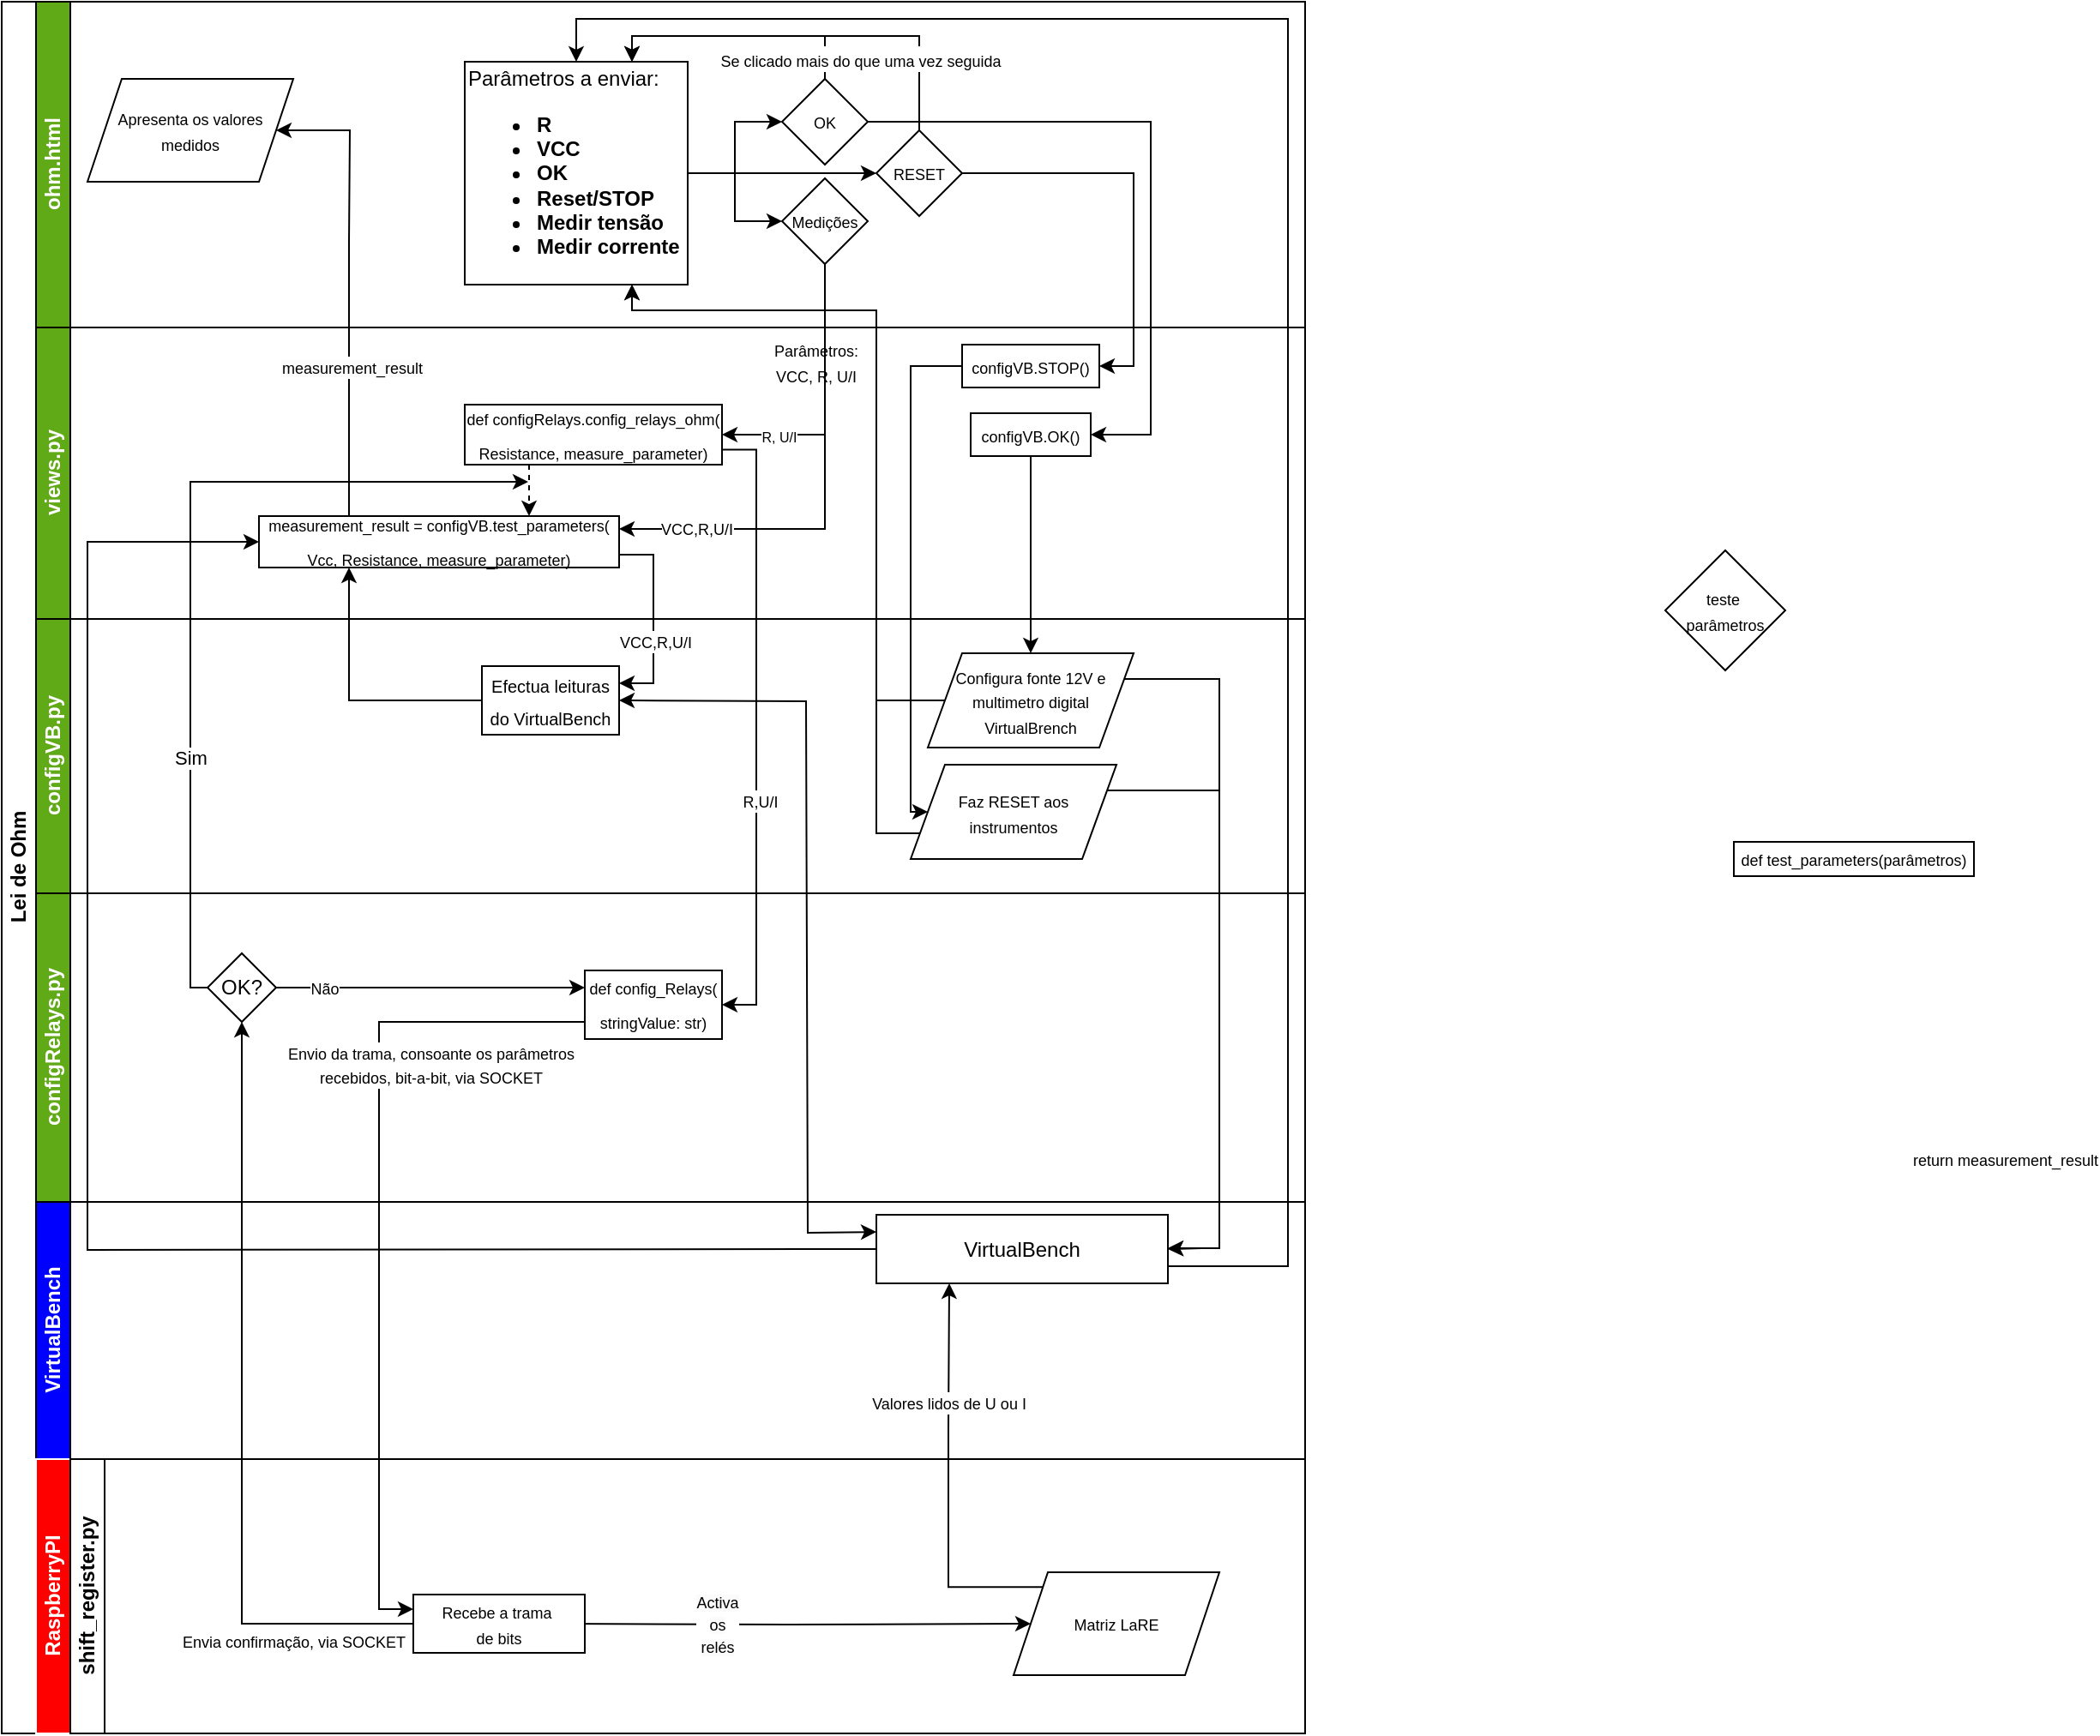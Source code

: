 <mxfile version="24.7.7">
  <diagram id="prtHgNgQTEPvFCAcTncT" name="Page-1">
    <mxGraphModel dx="2575" dy="1145" grid="1" gridSize="10" guides="1" tooltips="1" connect="1" arrows="1" fold="1" page="1" pageScale="1" pageWidth="827" pageHeight="1169" math="0" shadow="0">
      <root>
        <mxCell id="0" />
        <mxCell id="1" parent="0" />
        <mxCell id="dNxyNK7c78bLwvsdeMH5-28" value="&lt;p&gt;&lt;font style=&quot;font-size: 9px;&quot;&gt;teste&amp;nbsp;&lt;br&gt;&lt;/font&gt;&lt;span style=&quot;font-size: 9px; background-color: initial;&quot;&gt;parâmetros&lt;/span&gt;&lt;/p&gt;" style="rhombus;whiteSpace=wrap;html=1;fontFamily=Helvetica;fontSize=12;fontColor=#000000;align=center;" parent="1" vertex="1">
          <mxGeometry x="1010" y="340" width="70" height="70" as="geometry" />
        </mxCell>
        <mxCell id="GOfvM1B0ZKZ93wvjMKwl-1" value="Lei de Ohm" style="swimlane;html=1;childLayout=stackLayout;resizeParent=1;resizeParentMax=0;horizontal=0;startSize=20;horizontalStack=0;fillColor=#FFFFFF;" parent="1" vertex="1">
          <mxGeometry x="40" y="20" width="760" height="1010" as="geometry" />
        </mxCell>
        <mxCell id="GOfvM1B0ZKZ93wvjMKwl-6" value="&lt;font color=&quot;#ffffff&quot;&gt;ohm.html&lt;/font&gt;" style="swimlane;html=1;startSize=20;horizontal=0;fillColor=#60A917;" parent="GOfvM1B0ZKZ93wvjMKwl-1" vertex="1">
          <mxGeometry x="20" width="740" height="190" as="geometry" />
        </mxCell>
        <mxCell id="yqOeGDZjS9JTz-JIM_2u-6" style="edgeStyle=orthogonalEdgeStyle;rounded=0;orthogonalLoop=1;jettySize=auto;html=1;exitX=1;exitY=0.5;exitDx=0;exitDy=0;entryX=0;entryY=0.5;entryDx=0;entryDy=0;" edge="1" parent="GOfvM1B0ZKZ93wvjMKwl-6" source="GOfvM1B0ZKZ93wvjMKwl-9" target="yqOeGDZjS9JTz-JIM_2u-3">
          <mxGeometry relative="1" as="geometry">
            <mxPoint x="380" y="120" as="sourcePoint" />
          </mxGeometry>
        </mxCell>
        <mxCell id="yqOeGDZjS9JTz-JIM_2u-7" style="edgeStyle=orthogonalEdgeStyle;rounded=0;orthogonalLoop=1;jettySize=auto;html=1;exitX=1;exitY=0.5;exitDx=0;exitDy=0;entryX=0;entryY=0.5;entryDx=0;entryDy=0;" edge="1" parent="GOfvM1B0ZKZ93wvjMKwl-6" source="GOfvM1B0ZKZ93wvjMKwl-9" target="yqOeGDZjS9JTz-JIM_2u-2">
          <mxGeometry relative="1" as="geometry">
            <mxPoint x="380" y="120" as="sourcePoint" />
          </mxGeometry>
        </mxCell>
        <mxCell id="GOfvM1B0ZKZ93wvjMKwl-9" value="Parâmetros a enviar:&lt;br&gt;&lt;ul&gt;&lt;li&gt;&lt;b&gt;R&lt;/b&gt;&lt;/li&gt;&lt;li&gt;&lt;b&gt;VCC&lt;/b&gt;&lt;/li&gt;&lt;li&gt;&lt;b&gt;OK&lt;/b&gt;&lt;/li&gt;&lt;li&gt;&lt;b&gt;Reset/STOP&lt;/b&gt;&lt;/li&gt;&lt;li&gt;&lt;b&gt;Medir tensão&lt;/b&gt;&lt;/li&gt;&lt;li&gt;&lt;b&gt;Medir corrente&lt;/b&gt;&lt;/li&gt;&lt;/ul&gt;" style="rounded=0;whiteSpace=wrap;html=1;fontFamily=Helvetica;fontSize=12;fontColor=#000000;align=left;" parent="GOfvM1B0ZKZ93wvjMKwl-6" vertex="1">
          <mxGeometry x="250" y="35" width="130" height="130" as="geometry" />
        </mxCell>
        <mxCell id="evgW0TkA_7QyZdyJ4ZLy-6" value="&lt;font style=&quot;font-size: 9px;&quot;&gt;Apresenta os valores medidos&lt;/font&gt;" style="shape=parallelogram;perimeter=parallelogramPerimeter;whiteSpace=wrap;html=1;fixedSize=1;" parent="GOfvM1B0ZKZ93wvjMKwl-6" vertex="1">
          <mxGeometry x="30" y="45" width="120" height="60" as="geometry" />
        </mxCell>
        <mxCell id="yqOeGDZjS9JTz-JIM_2u-9" style="edgeStyle=orthogonalEdgeStyle;rounded=0;orthogonalLoop=1;jettySize=auto;html=1;entryX=0.75;entryY=0;entryDx=0;entryDy=0;exitX=0.5;exitY=0;exitDx=0;exitDy=0;" edge="1" parent="GOfvM1B0ZKZ93wvjMKwl-6" source="yqOeGDZjS9JTz-JIM_2u-2" target="GOfvM1B0ZKZ93wvjMKwl-9">
          <mxGeometry relative="1" as="geometry">
            <Array as="points">
              <mxPoint x="460" y="20" />
              <mxPoint x="348" y="20" />
            </Array>
          </mxGeometry>
        </mxCell>
        <mxCell id="yqOeGDZjS9JTz-JIM_2u-2" value="&lt;font style=&quot;font-size: 9px;&quot;&gt;OK&lt;/font&gt;" style="rhombus;whiteSpace=wrap;html=1;" vertex="1" parent="GOfvM1B0ZKZ93wvjMKwl-6">
          <mxGeometry x="435" y="45" width="50" height="50" as="geometry" />
        </mxCell>
        <mxCell id="yqOeGDZjS9JTz-JIM_2u-12" style="edgeStyle=orthogonalEdgeStyle;rounded=0;orthogonalLoop=1;jettySize=auto;html=1;exitX=0.5;exitY=0;exitDx=0;exitDy=0;entryX=0.75;entryY=0;entryDx=0;entryDy=0;" edge="1" parent="GOfvM1B0ZKZ93wvjMKwl-6" source="yqOeGDZjS9JTz-JIM_2u-3" target="GOfvM1B0ZKZ93wvjMKwl-9">
          <mxGeometry relative="1" as="geometry">
            <Array as="points">
              <mxPoint x="515" y="20" />
              <mxPoint x="348" y="20" />
            </Array>
          </mxGeometry>
        </mxCell>
        <mxCell id="yqOeGDZjS9JTz-JIM_2u-3" value="&lt;font style=&quot;font-size: 9px;&quot;&gt;RESET&lt;/font&gt;" style="rhombus;whiteSpace=wrap;html=1;" vertex="1" parent="GOfvM1B0ZKZ93wvjMKwl-6">
          <mxGeometry x="490" y="75" width="50" height="50" as="geometry" />
        </mxCell>
        <mxCell id="yqOeGDZjS9JTz-JIM_2u-10" style="edgeStyle=orthogonalEdgeStyle;rounded=0;orthogonalLoop=1;jettySize=auto;html=1;exitX=1;exitY=0.5;exitDx=0;exitDy=0;entryX=0;entryY=0.5;entryDx=0;entryDy=0;" edge="1" parent="GOfvM1B0ZKZ93wvjMKwl-6" source="GOfvM1B0ZKZ93wvjMKwl-9" target="yqOeGDZjS9JTz-JIM_2u-4">
          <mxGeometry relative="1" as="geometry" />
        </mxCell>
        <mxCell id="yqOeGDZjS9JTz-JIM_2u-14" value="&lt;font style=&quot;font-size: 9px;&quot;&gt;Se clicado mais do que uma vez seguida&lt;/font&gt;" style="text;html=1;align=center;verticalAlign=middle;whiteSpace=wrap;rounded=0;fillColor=#FFFFFF;" vertex="1" parent="GOfvM1B0ZKZ93wvjMKwl-6">
          <mxGeometry x="391" y="26" width="180" height="15" as="geometry" />
        </mxCell>
        <mxCell id="yqOeGDZjS9JTz-JIM_2u-4" value="&lt;font style=&quot;font-size: 9px;&quot;&gt;Medições&lt;/font&gt;" style="rhombus;whiteSpace=wrap;html=1;" vertex="1" parent="GOfvM1B0ZKZ93wvjMKwl-6">
          <mxGeometry x="435" y="103" width="50" height="50" as="geometry" />
        </mxCell>
        <mxCell id="GOfvM1B0ZKZ93wvjMKwl-13" value="&lt;font color=&quot;#ffffff&quot;&gt;views.py&lt;/font&gt;" style="swimlane;html=1;startSize=20;horizontal=0;fillColor=#60A917;" parent="GOfvM1B0ZKZ93wvjMKwl-1" vertex="1">
          <mxGeometry x="20" y="190" width="740" height="170" as="geometry" />
        </mxCell>
        <mxCell id="GOfvM1B0ZKZ93wvjMKwl-15" value="&lt;div style=&quot;line-height: 19px;&quot;&gt;&lt;font style=&quot;font-size: 9px;&quot;&gt;measurement_result = configVB.test_parameters(&lt;br&gt;&lt;/font&gt;&lt;span style=&quot;font-size: 9px; background-color: initial;&quot;&gt;Vcc, Resistance, measure_parameter)&lt;/span&gt;&lt;/div&gt;" style="rounded=0;whiteSpace=wrap;html=1;fontFamily=Helvetica;fontSize=12;fontColor=#000000;align=center;" parent="GOfvM1B0ZKZ93wvjMKwl-13" vertex="1">
          <mxGeometry x="130" y="110" width="210" height="30" as="geometry" />
        </mxCell>
        <mxCell id="yqOeGDZjS9JTz-JIM_2u-16" value="&lt;span style=&quot;font-size: 9px;&quot;&gt;configVB.OK()&lt;/span&gt;" style="rounded=0;whiteSpace=wrap;html=1;" vertex="1" parent="GOfvM1B0ZKZ93wvjMKwl-13">
          <mxGeometry x="545" y="50" width="70" height="25" as="geometry" />
        </mxCell>
        <mxCell id="yqOeGDZjS9JTz-JIM_2u-65" value="&lt;span style=&quot;font-size: 9px;&quot;&gt;configVB.STOP()&lt;/span&gt;" style="rounded=0;whiteSpace=wrap;html=1;" vertex="1" parent="GOfvM1B0ZKZ93wvjMKwl-13">
          <mxGeometry x="540" y="10" width="80" height="25" as="geometry" />
        </mxCell>
        <mxCell id="GOfvM1B0ZKZ93wvjMKwl-108" value="&lt;div style=&quot;line-height: 19px;&quot;&gt;&lt;div style=&quot;line-height: 19px;&quot;&gt;&lt;font style=&quot;font-size: 9px;&quot;&gt;def configRelays.config_relays_ohm(&lt;br&gt;Resistance, measure_parameter&lt;/font&gt;&lt;span style=&quot;font-size: 9px; background-color: initial;&quot;&gt;)&lt;/span&gt;&lt;/div&gt;&lt;/div&gt;" style="rounded=0;whiteSpace=wrap;html=1;fontFamily=Helvetica;fontSize=12;fontColor=#000000;align=center;" parent="GOfvM1B0ZKZ93wvjMKwl-13" vertex="1">
          <mxGeometry x="250" y="45" width="150" height="35" as="geometry" />
        </mxCell>
        <mxCell id="yqOeGDZjS9JTz-JIM_2u-114" value="&lt;font style=&quot;font-size: 9px;&quot;&gt;&lt;font style=&quot;&quot;&gt;Parâmetros:&lt;br&gt;&lt;/font&gt;&lt;span style=&quot;background-color: initial;&quot;&gt;VCC, R, U/I&lt;/span&gt;&lt;/font&gt;" style="text;html=1;align=center;verticalAlign=middle;whiteSpace=wrap;rounded=0;fillColor=#FFFFFF;" vertex="1" parent="GOfvM1B0ZKZ93wvjMKwl-13">
          <mxGeometry x="420" y="5" width="70" height="30" as="geometry" />
        </mxCell>
        <mxCell id="yqOeGDZjS9JTz-JIM_2u-124" value="" style="endArrow=classic;dashed=1;html=1;rounded=0;exitX=0.25;exitY=1;exitDx=0;exitDy=0;entryX=0.75;entryY=0;entryDx=0;entryDy=0;" edge="1" parent="GOfvM1B0ZKZ93wvjMKwl-13" source="GOfvM1B0ZKZ93wvjMKwl-108" target="GOfvM1B0ZKZ93wvjMKwl-15">
          <mxGeometry width="50" height="50" relative="1" as="geometry">
            <mxPoint x="270" y="140" as="sourcePoint" />
            <mxPoint x="260" y="90" as="targetPoint" />
          </mxGeometry>
        </mxCell>
        <mxCell id="GOfvM1B0ZKZ93wvjMKwl-17" value="&lt;font color=&quot;#ffffff&quot;&gt;configVB.py&lt;/font&gt;" style="swimlane;html=1;startSize=20;horizontal=0;fillColor=#60A917;" parent="GOfvM1B0ZKZ93wvjMKwl-1" vertex="1">
          <mxGeometry x="20" y="360" width="740" height="160" as="geometry" />
        </mxCell>
        <mxCell id="yqOeGDZjS9JTz-JIM_2u-71" value="&lt;font style=&quot;font-size: 9px;&quot;&gt;Faz RESET aos instrumentos&lt;/font&gt;" style="shape=parallelogram;perimeter=parallelogramPerimeter;whiteSpace=wrap;html=1;fixedSize=1;" vertex="1" parent="GOfvM1B0ZKZ93wvjMKwl-17">
          <mxGeometry x="510" y="85" width="120" height="55" as="geometry" />
        </mxCell>
        <mxCell id="yqOeGDZjS9JTz-JIM_2u-69" value="&lt;font style=&quot;font-size: 9px;&quot;&gt;Configura fonte 12V e multimetro digital&lt;br&gt;VirtualBrench&lt;/font&gt;" style="shape=parallelogram;perimeter=parallelogramPerimeter;whiteSpace=wrap;html=1;fixedSize=1;" vertex="1" parent="GOfvM1B0ZKZ93wvjMKwl-17">
          <mxGeometry x="520" y="20" width="120" height="55" as="geometry" />
        </mxCell>
        <mxCell id="yqOeGDZjS9JTz-JIM_2u-101" value="&lt;div style=&quot;line-height: 19px;&quot;&gt;&lt;font size=&quot;1&quot;&gt;Efectua leituras do VirtualBench&lt;/font&gt;&lt;/div&gt;" style="rounded=0;whiteSpace=wrap;html=1;" vertex="1" parent="GOfvM1B0ZKZ93wvjMKwl-17">
          <mxGeometry x="260" y="27.5" width="80" height="40" as="geometry" />
        </mxCell>
        <mxCell id="GOfvM1B0ZKZ93wvjMKwl-90" style="edgeStyle=orthogonalEdgeStyle;rounded=0;orthogonalLoop=1;jettySize=auto;html=1;exitX=0;exitY=0.75;exitDx=0;exitDy=0;entryX=0;entryY=0.25;entryDx=0;entryDy=0;" parent="GOfvM1B0ZKZ93wvjMKwl-1" source="GOfvM1B0ZKZ93wvjMKwl-87" target="evgW0TkA_7QyZdyJ4ZLy-24" edge="1">
          <mxGeometry relative="1" as="geometry">
            <mxPoint x="223.333" y="804" as="targetPoint" />
            <Array as="points">
              <mxPoint x="220" y="595" />
              <mxPoint x="220" y="938" />
            </Array>
          </mxGeometry>
        </mxCell>
        <mxCell id="GOfvM1B0ZKZ93wvjMKwl-92" value="&lt;font style=&quot;font-size: 9px;&quot;&gt;Envio da trama, consoante os parâmetros &lt;br&gt;recebidos, bit-a-bit,&amp;nbsp;&lt;/font&gt;&lt;span style=&quot;font-size: 9px;&quot;&gt;via SOCKET&lt;/span&gt;" style="edgeLabel;html=1;align=center;verticalAlign=middle;resizable=0;points=[];rotation=0;" parent="GOfvM1B0ZKZ93wvjMKwl-90" vertex="1" connectable="0">
          <mxGeometry x="-0.131" relative="1" as="geometry">
            <mxPoint x="30" y="-65" as="offset" />
          </mxGeometry>
        </mxCell>
        <mxCell id="GOfvM1B0ZKZ93wvjMKwl-96" style="edgeStyle=orthogonalEdgeStyle;rounded=0;orthogonalLoop=1;jettySize=auto;html=1;exitX=0;exitY=0.5;exitDx=0;exitDy=0;entryX=0.5;entryY=1;entryDx=0;entryDy=0;" parent="GOfvM1B0ZKZ93wvjMKwl-1" source="evgW0TkA_7QyZdyJ4ZLy-24" target="GOfvM1B0ZKZ93wvjMKwl-113" edge="1">
          <mxGeometry relative="1" as="geometry">
            <mxPoint x="216" y="826" as="sourcePoint" />
            <mxPoint x="260" y="510" as="targetPoint" />
            <Array as="points">
              <mxPoint x="140" y="946" />
            </Array>
          </mxGeometry>
        </mxCell>
        <mxCell id="GOfvM1B0ZKZ93wvjMKwl-97" value="&lt;font style=&quot;font-size: 9px;&quot;&gt;Envia&amp;nbsp;&lt;/font&gt;&lt;span style=&quot;font-size: 9px;&quot;&gt;confirmação, via SOCKET&lt;/span&gt;" style="edgeLabel;html=1;align=center;verticalAlign=middle;resizable=0;points=[];rotation=0;" parent="GOfvM1B0ZKZ93wvjMKwl-96" vertex="1" connectable="0">
          <mxGeometry x="0.337" relative="1" as="geometry">
            <mxPoint x="30" y="211" as="offset" />
          </mxGeometry>
        </mxCell>
        <mxCell id="qkWF6An03FUQs90SeYeG-3" style="edgeStyle=orthogonalEdgeStyle;rounded=0;orthogonalLoop=1;jettySize=auto;html=1;exitX=0;exitY=0.5;exitDx=0;exitDy=0;" parent="GOfvM1B0ZKZ93wvjMKwl-1" source="GOfvM1B0ZKZ93wvjMKwl-113" edge="1">
          <mxGeometry relative="1" as="geometry">
            <Array as="points">
              <mxPoint x="110" y="575" />
              <mxPoint x="110" y="280" />
            </Array>
            <mxPoint x="307" y="280" as="targetPoint" />
          </mxGeometry>
        </mxCell>
        <mxCell id="qkWF6An03FUQs90SeYeG-4" value="Sim" style="edgeLabel;html=1;align=center;verticalAlign=middle;resizable=0;points=[];" parent="qkWF6An03FUQs90SeYeG-3" vertex="1" connectable="0">
          <mxGeometry x="-0.36" y="-2" relative="1" as="geometry">
            <mxPoint x="-2" y="16" as="offset" />
          </mxGeometry>
        </mxCell>
        <mxCell id="evgW0TkA_7QyZdyJ4ZLy-8" style="edgeStyle=orthogonalEdgeStyle;rounded=0;orthogonalLoop=1;jettySize=auto;html=1;exitX=0.25;exitY=0;exitDx=0;exitDy=0;entryX=1;entryY=0.5;entryDx=0;entryDy=0;" parent="GOfvM1B0ZKZ93wvjMKwl-1" source="GOfvM1B0ZKZ93wvjMKwl-15" target="evgW0TkA_7QyZdyJ4ZLy-6" edge="1">
          <mxGeometry relative="1" as="geometry">
            <Array as="points">
              <mxPoint x="203" y="140" />
              <mxPoint x="203" y="75" />
            </Array>
            <mxPoint x="200" y="95" as="targetPoint" />
          </mxGeometry>
        </mxCell>
        <mxCell id="evgW0TkA_7QyZdyJ4ZLy-9" value="&lt;span style=&quot;font-size: 9px; text-wrap: wrap; background-color: rgb(251, 251, 251);&quot;&gt;measurement_result&lt;/span&gt;" style="edgeLabel;html=1;align=center;verticalAlign=middle;resizable=0;points=[];" parent="evgW0TkA_7QyZdyJ4ZLy-8" vertex="1" connectable="0">
          <mxGeometry x="-0.474" y="-1" relative="1" as="geometry">
            <mxPoint y="-17" as="offset" />
          </mxGeometry>
        </mxCell>
        <mxCell id="yqOeGDZjS9JTz-JIM_2u-66" style="edgeStyle=orthogonalEdgeStyle;rounded=0;orthogonalLoop=1;jettySize=auto;html=1;exitX=1;exitY=0.5;exitDx=0;exitDy=0;entryX=1;entryY=0.5;entryDx=0;entryDy=0;" edge="1" parent="GOfvM1B0ZKZ93wvjMKwl-1" source="yqOeGDZjS9JTz-JIM_2u-2" target="yqOeGDZjS9JTz-JIM_2u-16">
          <mxGeometry relative="1" as="geometry">
            <Array as="points">
              <mxPoint x="670" y="70" />
              <mxPoint x="670" y="253" />
            </Array>
          </mxGeometry>
        </mxCell>
        <mxCell id="yqOeGDZjS9JTz-JIM_2u-67" style="edgeStyle=orthogonalEdgeStyle;rounded=0;orthogonalLoop=1;jettySize=auto;html=1;exitX=1;exitY=0.5;exitDx=0;exitDy=0;entryX=1;entryY=0.5;entryDx=0;entryDy=0;" edge="1" parent="GOfvM1B0ZKZ93wvjMKwl-1" source="yqOeGDZjS9JTz-JIM_2u-3" target="yqOeGDZjS9JTz-JIM_2u-65">
          <mxGeometry relative="1" as="geometry" />
        </mxCell>
        <mxCell id="yqOeGDZjS9JTz-JIM_2u-70" style="edgeStyle=orthogonalEdgeStyle;rounded=0;orthogonalLoop=1;jettySize=auto;html=1;entryX=0.5;entryY=0;entryDx=0;entryDy=0;" edge="1" parent="GOfvM1B0ZKZ93wvjMKwl-1" source="yqOeGDZjS9JTz-JIM_2u-16" target="yqOeGDZjS9JTz-JIM_2u-69">
          <mxGeometry relative="1" as="geometry" />
        </mxCell>
        <mxCell id="yqOeGDZjS9JTz-JIM_2u-80" style="edgeStyle=orthogonalEdgeStyle;rounded=0;orthogonalLoop=1;jettySize=auto;html=1;exitX=0.5;exitY=1;exitDx=0;exitDy=0;entryX=1;entryY=0.5;entryDx=0;entryDy=0;" edge="1" parent="GOfvM1B0ZKZ93wvjMKwl-1" source="yqOeGDZjS9JTz-JIM_2u-4" target="GOfvM1B0ZKZ93wvjMKwl-108">
          <mxGeometry relative="1" as="geometry" />
        </mxCell>
        <mxCell id="yqOeGDZjS9JTz-JIM_2u-91" value="&lt;font style=&quot;font-size: 8px;&quot;&gt;R, U/I&lt;/font&gt;" style="edgeLabel;html=1;align=center;verticalAlign=middle;resizable=0;points=[];" vertex="1" connectable="0" parent="yqOeGDZjS9JTz-JIM_2u-80">
          <mxGeometry x="0.572" y="1" relative="1" as="geometry">
            <mxPoint x="-1" y="-1" as="offset" />
          </mxGeometry>
        </mxCell>
        <mxCell id="yqOeGDZjS9JTz-JIM_2u-77" style="edgeStyle=orthogonalEdgeStyle;rounded=0;orthogonalLoop=1;jettySize=auto;html=1;exitX=0.5;exitY=1;exitDx=0;exitDy=0;entryX=1;entryY=0.25;entryDx=0;entryDy=0;" edge="1" parent="GOfvM1B0ZKZ93wvjMKwl-1" source="yqOeGDZjS9JTz-JIM_2u-4" target="GOfvM1B0ZKZ93wvjMKwl-15">
          <mxGeometry relative="1" as="geometry" />
        </mxCell>
        <mxCell id="yqOeGDZjS9JTz-JIM_2u-98" value="&lt;span style=&quot;font-size: 9px; text-wrap: wrap;&quot;&gt;VCC,R,U/I&lt;/span&gt;" style="edgeLabel;html=1;align=center;verticalAlign=middle;resizable=0;points=[];" vertex="1" connectable="0" parent="yqOeGDZjS9JTz-JIM_2u-77">
          <mxGeometry x="0.648" y="-1" relative="1" as="geometry">
            <mxPoint x="-4" as="offset" />
          </mxGeometry>
        </mxCell>
        <mxCell id="GOfvM1B0ZKZ93wvjMKwl-21" value="&lt;font color=&quot;#ffffff&quot;&gt;configRelays.py&lt;/font&gt;" style="swimlane;html=1;startSize=20;horizontal=0;fillColor=#60A917;" parent="GOfvM1B0ZKZ93wvjMKwl-1" vertex="1">
          <mxGeometry x="20" y="520" width="740" height="180" as="geometry" />
        </mxCell>
        <mxCell id="GOfvM1B0ZKZ93wvjMKwl-87" value="&lt;div style=&quot;line-height: 19px;&quot;&gt;&lt;font style=&quot;font-size: 9px;&quot;&gt;def config_Relays(&lt;br&gt;stringValue: str)&lt;/font&gt;&lt;/div&gt;" style="rounded=0;whiteSpace=wrap;html=1;" parent="GOfvM1B0ZKZ93wvjMKwl-21" vertex="1">
          <mxGeometry x="320" y="45" width="80" height="40" as="geometry" />
        </mxCell>
        <mxCell id="yqOeGDZjS9JTz-JIM_2u-108" style="edgeStyle=orthogonalEdgeStyle;rounded=0;orthogonalLoop=1;jettySize=auto;html=1;exitX=1;exitY=0.5;exitDx=0;exitDy=0;entryX=0;entryY=0.25;entryDx=0;entryDy=0;" edge="1" parent="GOfvM1B0ZKZ93wvjMKwl-21" source="GOfvM1B0ZKZ93wvjMKwl-113" target="GOfvM1B0ZKZ93wvjMKwl-87">
          <mxGeometry relative="1" as="geometry" />
        </mxCell>
        <mxCell id="yqOeGDZjS9JTz-JIM_2u-109" value="&lt;font style=&quot;font-size: 9px;&quot;&gt;Não&lt;/font&gt;" style="edgeLabel;html=1;align=center;verticalAlign=middle;resizable=0;points=[];" vertex="1" connectable="0" parent="yqOeGDZjS9JTz-JIM_2u-108">
          <mxGeometry x="-0.693" relative="1" as="geometry">
            <mxPoint as="offset" />
          </mxGeometry>
        </mxCell>
        <mxCell id="GOfvM1B0ZKZ93wvjMKwl-113" value="OK?" style="rhombus;whiteSpace=wrap;html=1;" parent="GOfvM1B0ZKZ93wvjMKwl-21" vertex="1">
          <mxGeometry x="100" y="35" width="40" height="40" as="geometry" />
        </mxCell>
        <mxCell id="GOfvM1B0ZKZ93wvjMKwl-49" value="&lt;font color=&quot;#ffffff&quot;&gt;VirtualBench&lt;/font&gt;" style="swimlane;html=1;startSize=20;horizontal=0;fillColor=#0000FF;" parent="GOfvM1B0ZKZ93wvjMKwl-1" vertex="1">
          <mxGeometry x="20" y="700" width="740" height="150" as="geometry" />
        </mxCell>
        <mxCell id="GOfvM1B0ZKZ93wvjMKwl-81" value="VirtualBench" style="rounded=0;whiteSpace=wrap;html=1;" parent="GOfvM1B0ZKZ93wvjMKwl-49" vertex="1">
          <mxGeometry x="490" y="7.5" width="170" height="40" as="geometry" />
        </mxCell>
        <mxCell id="GOfvM1B0ZKZ93wvjMKwl-53" value="&lt;font color=&quot;#ffffff&quot;&gt;RaspberryPI&lt;/font&gt;" style="swimlane;html=1;startSize=20;horizontal=0;fillColor=#FF0000;strokeColor=#FFFFFF;" parent="GOfvM1B0ZKZ93wvjMKwl-1" vertex="1">
          <mxGeometry x="20" y="850" width="740" height="160" as="geometry" />
        </mxCell>
        <mxCell id="GOfvM1B0ZKZ93wvjMKwl-61" value="shift_register.py" style="swimlane;html=1;startSize=20;horizontal=0;" parent="GOfvM1B0ZKZ93wvjMKwl-53" vertex="1">
          <mxGeometry x="20" width="720" height="160" as="geometry" />
        </mxCell>
        <mxCell id="GOfvM1B0ZKZ93wvjMKwl-102" style="edgeStyle=orthogonalEdgeStyle;rounded=0;orthogonalLoop=1;jettySize=auto;html=1;entryX=0;entryY=0.5;entryDx=0;entryDy=0;" parent="GOfvM1B0ZKZ93wvjMKwl-61" target="GOfvM1B0ZKZ93wvjMKwl-101" edge="1">
          <mxGeometry relative="1" as="geometry">
            <mxPoint x="286" y="96" as="sourcePoint" />
          </mxGeometry>
        </mxCell>
        <mxCell id="GOfvM1B0ZKZ93wvjMKwl-106" value="&lt;font style=&quot;font-size: 9px;&quot;&gt;&lt;span style=&quot;text-wrap: wrap; background-color: rgb(251, 251, 251);&quot;&gt;A&lt;/span&gt;&lt;span style=&quot;background-color: rgb(251, 251, 251); text-wrap: wrap;&quot;&gt;ctiva os&lt;/span&gt;&lt;/font&gt;&lt;div&gt;&lt;span style=&quot;background-color: rgb(251, 251, 251); text-wrap: wrap; font-size: 9px;&quot;&gt;relés&lt;/span&gt;&lt;br&gt;&lt;/div&gt;" style="edgeLabel;html=1;align=center;verticalAlign=middle;resizable=0;points=[];" parent="GOfvM1B0ZKZ93wvjMKwl-102" vertex="1" connectable="0">
          <mxGeometry x="0.058" y="2" relative="1" as="geometry">
            <mxPoint x="-54" y="2" as="offset" />
          </mxGeometry>
        </mxCell>
        <mxCell id="GOfvM1B0ZKZ93wvjMKwl-101" value="&lt;font style=&quot;font-size: 9px;&quot;&gt;Matriz LaRE&lt;/font&gt;" style="shape=parallelogram;perimeter=parallelogramPerimeter;whiteSpace=wrap;html=1;fixedSize=1;" parent="GOfvM1B0ZKZ93wvjMKwl-61" vertex="1">
          <mxGeometry x="550" y="66" width="120" height="60" as="geometry" />
        </mxCell>
        <mxCell id="evgW0TkA_7QyZdyJ4ZLy-24" value="&lt;font style=&quot;font-size: 9px;&quot;&gt;Recebe a trama&amp;nbsp;&lt;/font&gt;&lt;div&gt;&lt;font style=&quot;font-size: 9px;&quot;&gt;de bits&lt;/font&gt;&lt;/div&gt;" style="rounded=0;whiteSpace=wrap;html=1;" parent="GOfvM1B0ZKZ93wvjMKwl-61" vertex="1">
          <mxGeometry x="200" y="79" width="100" height="34" as="geometry" />
        </mxCell>
        <mxCell id="GOfvM1B0ZKZ93wvjMKwl-84" style="edgeStyle=orthogonalEdgeStyle;rounded=0;orthogonalLoop=1;jettySize=auto;html=1;entryX=0;entryY=0.5;entryDx=0;entryDy=0;exitX=0;exitY=0.5;exitDx=0;exitDy=0;" parent="GOfvM1B0ZKZ93wvjMKwl-1" target="GOfvM1B0ZKZ93wvjMKwl-15" edge="1" source="GOfvM1B0ZKZ93wvjMKwl-81">
          <mxGeometry relative="1" as="geometry">
            <Array as="points">
              <mxPoint x="470" y="728" />
              <mxPoint x="50" y="728" />
              <mxPoint x="50" y="315" />
            </Array>
            <mxPoint x="280" y="620" as="sourcePoint" />
          </mxGeometry>
        </mxCell>
        <mxCell id="GOfvM1B0ZKZ93wvjMKwl-85" value="&lt;font style=&quot;font-size: 9px;&quot;&gt;return measurement_result&lt;/font&gt;" style="edgeLabel;html=1;align=center;verticalAlign=middle;resizable=0;points=[];" parent="GOfvM1B0ZKZ93wvjMKwl-84" vertex="1" connectable="0">
          <mxGeometry x="-0.622" y="-2" relative="1" as="geometry">
            <mxPoint x="842" y="-51" as="offset" />
          </mxGeometry>
        </mxCell>
        <mxCell id="yqOeGDZjS9JTz-JIM_2u-92" style="edgeStyle=orthogonalEdgeStyle;rounded=0;orthogonalLoop=1;jettySize=auto;html=1;exitX=1;exitY=0.25;exitDx=0;exitDy=0;entryX=1;entryY=0.5;entryDx=0;entryDy=0;" edge="1" parent="GOfvM1B0ZKZ93wvjMKwl-1" source="yqOeGDZjS9JTz-JIM_2u-69" target="GOfvM1B0ZKZ93wvjMKwl-81">
          <mxGeometry relative="1" as="geometry">
            <mxPoint x="690" y="405" as="sourcePoint" />
            <mxPoint x="700" y="730" as="targetPoint" />
            <Array as="points">
              <mxPoint x="710" y="395" />
              <mxPoint x="710" y="727" />
              <mxPoint x="700" y="727" />
            </Array>
          </mxGeometry>
        </mxCell>
        <mxCell id="yqOeGDZjS9JTz-JIM_2u-93" style="edgeStyle=orthogonalEdgeStyle;rounded=0;orthogonalLoop=1;jettySize=auto;html=1;exitX=1;exitY=0.25;exitDx=0;exitDy=0;entryX=1;entryY=0.5;entryDx=0;entryDy=0;" edge="1" parent="GOfvM1B0ZKZ93wvjMKwl-1" source="yqOeGDZjS9JTz-JIM_2u-71" target="GOfvM1B0ZKZ93wvjMKwl-81">
          <mxGeometry relative="1" as="geometry">
            <mxPoint x="680" y="470" as="sourcePoint" />
            <mxPoint x="710" y="740" as="targetPoint" />
            <Array as="points">
              <mxPoint x="710" y="460" />
              <mxPoint x="710" y="727" />
              <mxPoint x="680" y="727" />
            </Array>
          </mxGeometry>
        </mxCell>
        <mxCell id="yqOeGDZjS9JTz-JIM_2u-73" style="edgeStyle=orthogonalEdgeStyle;rounded=0;orthogonalLoop=1;jettySize=auto;html=1;exitX=0;exitY=0.75;exitDx=0;exitDy=0;entryX=0.75;entryY=1;entryDx=0;entryDy=0;" edge="1" parent="GOfvM1B0ZKZ93wvjMKwl-1" source="yqOeGDZjS9JTz-JIM_2u-71" target="GOfvM1B0ZKZ93wvjMKwl-9">
          <mxGeometry relative="1" as="geometry">
            <mxPoint x="400" y="180" as="targetPoint" />
            <Array as="points">
              <mxPoint x="510" y="485" />
              <mxPoint x="510" y="180" />
              <mxPoint x="368" y="180" />
            </Array>
          </mxGeometry>
        </mxCell>
        <mxCell id="yqOeGDZjS9JTz-JIM_2u-74" style="edgeStyle=orthogonalEdgeStyle;rounded=0;orthogonalLoop=1;jettySize=auto;html=1;exitX=0;exitY=0.5;exitDx=0;exitDy=0;entryX=0.75;entryY=1;entryDx=0;entryDy=0;" edge="1" parent="GOfvM1B0ZKZ93wvjMKwl-1" source="yqOeGDZjS9JTz-JIM_2u-69" target="GOfvM1B0ZKZ93wvjMKwl-9">
          <mxGeometry relative="1" as="geometry">
            <mxPoint x="400" y="180" as="targetPoint" />
            <Array as="points">
              <mxPoint x="510" y="408" />
              <mxPoint x="510" y="180" />
              <mxPoint x="368" y="180" />
            </Array>
          </mxGeometry>
        </mxCell>
        <mxCell id="yqOeGDZjS9JTz-JIM_2u-72" style="edgeStyle=orthogonalEdgeStyle;rounded=0;orthogonalLoop=1;jettySize=auto;html=1;exitX=0;exitY=0.5;exitDx=0;exitDy=0;entryX=0;entryY=0.5;entryDx=0;entryDy=0;" edge="1" parent="GOfvM1B0ZKZ93wvjMKwl-1" source="yqOeGDZjS9JTz-JIM_2u-65" target="yqOeGDZjS9JTz-JIM_2u-71">
          <mxGeometry relative="1" as="geometry">
            <mxPoint x="560" y="227.5" as="sourcePoint" />
            <Array as="points">
              <mxPoint x="530" y="213" />
              <mxPoint x="530" y="473" />
            </Array>
          </mxGeometry>
        </mxCell>
        <mxCell id="yqOeGDZjS9JTz-JIM_2u-94" style="edgeStyle=orthogonalEdgeStyle;rounded=0;orthogonalLoop=1;jettySize=auto;html=1;exitX=1;exitY=0.75;exitDx=0;exitDy=0;entryX=1;entryY=0.5;entryDx=0;entryDy=0;" edge="1" parent="GOfvM1B0ZKZ93wvjMKwl-1" source="GOfvM1B0ZKZ93wvjMKwl-108" target="GOfvM1B0ZKZ93wvjMKwl-87">
          <mxGeometry relative="1" as="geometry">
            <mxPoint x="410" y="570" as="targetPoint" />
            <Array as="points">
              <mxPoint x="440" y="262" />
              <mxPoint x="440" y="585" />
            </Array>
          </mxGeometry>
        </mxCell>
        <mxCell id="yqOeGDZjS9JTz-JIM_2u-110" value="&lt;font style=&quot;font-size: 9px;&quot;&gt;R,U/I&lt;/font&gt;" style="edgeLabel;html=1;align=center;verticalAlign=middle;resizable=0;points=[];" vertex="1" connectable="0" parent="yqOeGDZjS9JTz-JIM_2u-94">
          <mxGeometry x="0.234" y="2" relative="1" as="geometry">
            <mxPoint as="offset" />
          </mxGeometry>
        </mxCell>
        <mxCell id="yqOeGDZjS9JTz-JIM_2u-102" style="edgeStyle=orthogonalEdgeStyle;rounded=0;orthogonalLoop=1;jettySize=auto;html=1;exitX=1;exitY=0.75;exitDx=0;exitDy=0;entryX=1;entryY=0.25;entryDx=0;entryDy=0;" edge="1" parent="GOfvM1B0ZKZ93wvjMKwl-1" source="GOfvM1B0ZKZ93wvjMKwl-15" target="yqOeGDZjS9JTz-JIM_2u-101">
          <mxGeometry relative="1" as="geometry" />
        </mxCell>
        <mxCell id="yqOeGDZjS9JTz-JIM_2u-104" value="&lt;span style=&quot;font-size: 9px; text-wrap: wrap;&quot;&gt;VCC,R,U/I&lt;/span&gt;" style="edgeLabel;html=1;align=center;verticalAlign=middle;resizable=0;points=[];" vertex="1" connectable="0" parent="yqOeGDZjS9JTz-JIM_2u-102">
          <mxGeometry x="0.228" y="1" relative="1" as="geometry">
            <mxPoint as="offset" />
          </mxGeometry>
        </mxCell>
        <mxCell id="yqOeGDZjS9JTz-JIM_2u-107" value="" style="endArrow=classic;startArrow=classic;html=1;rounded=0;entryX=1;entryY=0.5;entryDx=0;entryDy=0;exitX=0;exitY=0.25;exitDx=0;exitDy=0;" edge="1" parent="GOfvM1B0ZKZ93wvjMKwl-1" source="GOfvM1B0ZKZ93wvjMKwl-81" target="yqOeGDZjS9JTz-JIM_2u-101">
          <mxGeometry width="50" height="50" relative="1" as="geometry">
            <mxPoint x="420" y="520" as="sourcePoint" />
            <mxPoint x="470" y="470" as="targetPoint" />
            <Array as="points">
              <mxPoint x="470" y="718" />
              <mxPoint x="469" y="408" />
            </Array>
          </mxGeometry>
        </mxCell>
        <mxCell id="yqOeGDZjS9JTz-JIM_2u-111" style="edgeStyle=orthogonalEdgeStyle;rounded=0;orthogonalLoop=1;jettySize=auto;html=1;exitX=0;exitY=0;exitDx=0;exitDy=0;entryX=0.25;entryY=1;entryDx=0;entryDy=0;" edge="1" parent="GOfvM1B0ZKZ93wvjMKwl-1" source="GOfvM1B0ZKZ93wvjMKwl-101" target="GOfvM1B0ZKZ93wvjMKwl-81">
          <mxGeometry relative="1" as="geometry">
            <Array as="points">
              <mxPoint x="552" y="925" />
              <mxPoint x="552" y="832" />
            </Array>
          </mxGeometry>
        </mxCell>
        <mxCell id="yqOeGDZjS9JTz-JIM_2u-112" value="&lt;font style=&quot;font-size: 9px;&quot;&gt;Valores lidos de U ou I&lt;/font&gt;" style="edgeLabel;html=1;align=center;verticalAlign=middle;resizable=0;points=[];" vertex="1" connectable="0" parent="yqOeGDZjS9JTz-JIM_2u-111">
          <mxGeometry x="0.404" y="1" relative="1" as="geometry">
            <mxPoint as="offset" />
          </mxGeometry>
        </mxCell>
        <mxCell id="yqOeGDZjS9JTz-JIM_2u-113" style="edgeStyle=orthogonalEdgeStyle;rounded=0;orthogonalLoop=1;jettySize=auto;html=1;exitX=1;exitY=0.75;exitDx=0;exitDy=0;entryX=0.5;entryY=0;entryDx=0;entryDy=0;" edge="1" parent="GOfvM1B0ZKZ93wvjMKwl-1" source="GOfvM1B0ZKZ93wvjMKwl-81" target="GOfvM1B0ZKZ93wvjMKwl-9">
          <mxGeometry relative="1" as="geometry">
            <Array as="points">
              <mxPoint x="750" y="737" />
              <mxPoint x="750" y="10" />
              <mxPoint x="335" y="10" />
            </Array>
          </mxGeometry>
        </mxCell>
        <mxCell id="yqOeGDZjS9JTz-JIM_2u-125" style="edgeStyle=orthogonalEdgeStyle;rounded=0;orthogonalLoop=1;jettySize=auto;html=1;exitX=0;exitY=0.5;exitDx=0;exitDy=0;entryX=0.25;entryY=1;entryDx=0;entryDy=0;" edge="1" parent="GOfvM1B0ZKZ93wvjMKwl-1" source="yqOeGDZjS9JTz-JIM_2u-101" target="GOfvM1B0ZKZ93wvjMKwl-15">
          <mxGeometry relative="1" as="geometry" />
        </mxCell>
        <mxCell id="dNxyNK7c78bLwvsdeMH5-26" value="&lt;div style=&quot;line-height: 19px;&quot;&gt;&lt;font style=&quot;font-size: 9px;&quot;&gt;def test_parameters(parâmetros)&lt;/font&gt;&lt;/div&gt;" style="rounded=0;whiteSpace=wrap;html=1;fontFamily=Helvetica;fontSize=12;fontColor=#000000;align=center;" parent="1" vertex="1">
          <mxGeometry x="1050" y="510" width="140" height="20" as="geometry" />
        </mxCell>
      </root>
    </mxGraphModel>
  </diagram>
</mxfile>
